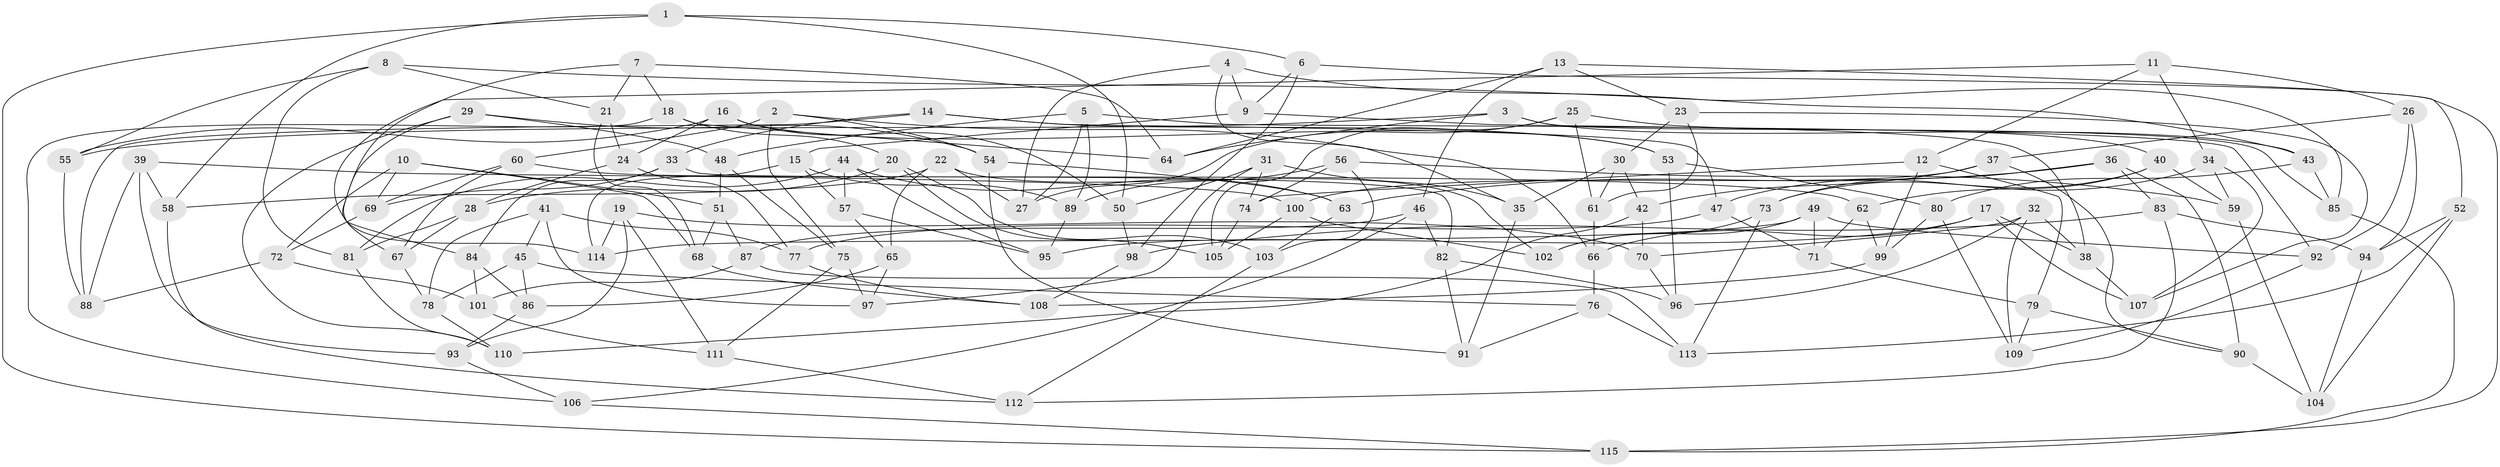 // Generated by graph-tools (version 1.1) at 2025/37/03/09/25 02:37:59]
// undirected, 115 vertices, 230 edges
graph export_dot {
graph [start="1"]
  node [color=gray90,style=filled];
  1;
  2;
  3;
  4;
  5;
  6;
  7;
  8;
  9;
  10;
  11;
  12;
  13;
  14;
  15;
  16;
  17;
  18;
  19;
  20;
  21;
  22;
  23;
  24;
  25;
  26;
  27;
  28;
  29;
  30;
  31;
  32;
  33;
  34;
  35;
  36;
  37;
  38;
  39;
  40;
  41;
  42;
  43;
  44;
  45;
  46;
  47;
  48;
  49;
  50;
  51;
  52;
  53;
  54;
  55;
  56;
  57;
  58;
  59;
  60;
  61;
  62;
  63;
  64;
  65;
  66;
  67;
  68;
  69;
  70;
  71;
  72;
  73;
  74;
  75;
  76;
  77;
  78;
  79;
  80;
  81;
  82;
  83;
  84;
  85;
  86;
  87;
  88;
  89;
  90;
  91;
  92;
  93;
  94;
  95;
  96;
  97;
  98;
  99;
  100;
  101;
  102;
  103;
  104;
  105;
  106;
  107;
  108;
  109;
  110;
  111;
  112;
  113;
  114;
  115;
  1 -- 50;
  1 -- 58;
  1 -- 115;
  1 -- 6;
  2 -- 54;
  2 -- 75;
  2 -- 66;
  2 -- 60;
  3 -- 64;
  3 -- 55;
  3 -- 43;
  3 -- 85;
  4 -- 9;
  4 -- 35;
  4 -- 43;
  4 -- 27;
  5 -- 92;
  5 -- 27;
  5 -- 48;
  5 -- 89;
  6 -- 9;
  6 -- 98;
  6 -- 115;
  7 -- 114;
  7 -- 64;
  7 -- 21;
  7 -- 18;
  8 -- 81;
  8 -- 55;
  8 -- 21;
  8 -- 85;
  9 -- 38;
  9 -- 15;
  10 -- 72;
  10 -- 51;
  10 -- 68;
  10 -- 69;
  11 -- 26;
  11 -- 12;
  11 -- 34;
  11 -- 84;
  12 -- 99;
  12 -- 74;
  12 -- 79;
  13 -- 64;
  13 -- 46;
  13 -- 52;
  13 -- 23;
  14 -- 33;
  14 -- 47;
  14 -- 88;
  14 -- 53;
  15 -- 89;
  15 -- 114;
  15 -- 57;
  16 -- 24;
  16 -- 55;
  16 -- 50;
  16 -- 53;
  17 -- 107;
  17 -- 38;
  17 -- 66;
  17 -- 95;
  18 -- 106;
  18 -- 20;
  18 -- 64;
  19 -- 114;
  19 -- 111;
  19 -- 70;
  19 -- 93;
  20 -- 103;
  20 -- 105;
  20 -- 28;
  21 -- 68;
  21 -- 24;
  22 -- 102;
  22 -- 65;
  22 -- 58;
  22 -- 27;
  23 -- 30;
  23 -- 107;
  23 -- 61;
  24 -- 28;
  24 -- 77;
  25 -- 27;
  25 -- 40;
  25 -- 61;
  25 -- 105;
  26 -- 37;
  26 -- 92;
  26 -- 94;
  28 -- 81;
  28 -- 67;
  29 -- 110;
  29 -- 48;
  29 -- 67;
  29 -- 54;
  30 -- 35;
  30 -- 61;
  30 -- 42;
  31 -- 35;
  31 -- 50;
  31 -- 97;
  31 -- 74;
  32 -- 70;
  32 -- 96;
  32 -- 38;
  32 -- 109;
  33 -- 69;
  33 -- 82;
  33 -- 84;
  34 -- 59;
  34 -- 47;
  34 -- 107;
  35 -- 91;
  36 -- 73;
  36 -- 90;
  36 -- 83;
  36 -- 63;
  37 -- 100;
  37 -- 42;
  37 -- 90;
  38 -- 107;
  39 -- 100;
  39 -- 93;
  39 -- 88;
  39 -- 58;
  40 -- 59;
  40 -- 73;
  40 -- 62;
  41 -- 77;
  41 -- 78;
  41 -- 45;
  41 -- 97;
  42 -- 110;
  42 -- 70;
  43 -- 85;
  43 -- 80;
  44 -- 81;
  44 -- 57;
  44 -- 95;
  44 -- 63;
  45 -- 86;
  45 -- 76;
  45 -- 78;
  46 -- 87;
  46 -- 82;
  46 -- 106;
  47 -- 77;
  47 -- 71;
  48 -- 75;
  48 -- 51;
  49 -- 92;
  49 -- 114;
  49 -- 102;
  49 -- 71;
  50 -- 98;
  51 -- 87;
  51 -- 68;
  52 -- 94;
  52 -- 113;
  52 -- 104;
  53 -- 96;
  53 -- 80;
  54 -- 63;
  54 -- 91;
  55 -- 88;
  56 -- 74;
  56 -- 59;
  56 -- 89;
  56 -- 103;
  57 -- 65;
  57 -- 95;
  58 -- 112;
  59 -- 104;
  60 -- 67;
  60 -- 62;
  60 -- 69;
  61 -- 66;
  62 -- 99;
  62 -- 71;
  63 -- 103;
  65 -- 86;
  65 -- 97;
  66 -- 76;
  67 -- 78;
  68 -- 108;
  69 -- 72;
  70 -- 96;
  71 -- 79;
  72 -- 88;
  72 -- 101;
  73 -- 102;
  73 -- 113;
  74 -- 105;
  75 -- 97;
  75 -- 111;
  76 -- 113;
  76 -- 91;
  77 -- 108;
  78 -- 110;
  79 -- 90;
  79 -- 109;
  80 -- 99;
  80 -- 109;
  81 -- 110;
  82 -- 96;
  82 -- 91;
  83 -- 94;
  83 -- 112;
  83 -- 98;
  84 -- 101;
  84 -- 86;
  85 -- 115;
  86 -- 93;
  87 -- 101;
  87 -- 113;
  89 -- 95;
  90 -- 104;
  92 -- 109;
  93 -- 106;
  94 -- 104;
  98 -- 108;
  99 -- 108;
  100 -- 105;
  100 -- 102;
  101 -- 111;
  103 -- 112;
  106 -- 115;
  111 -- 112;
}
